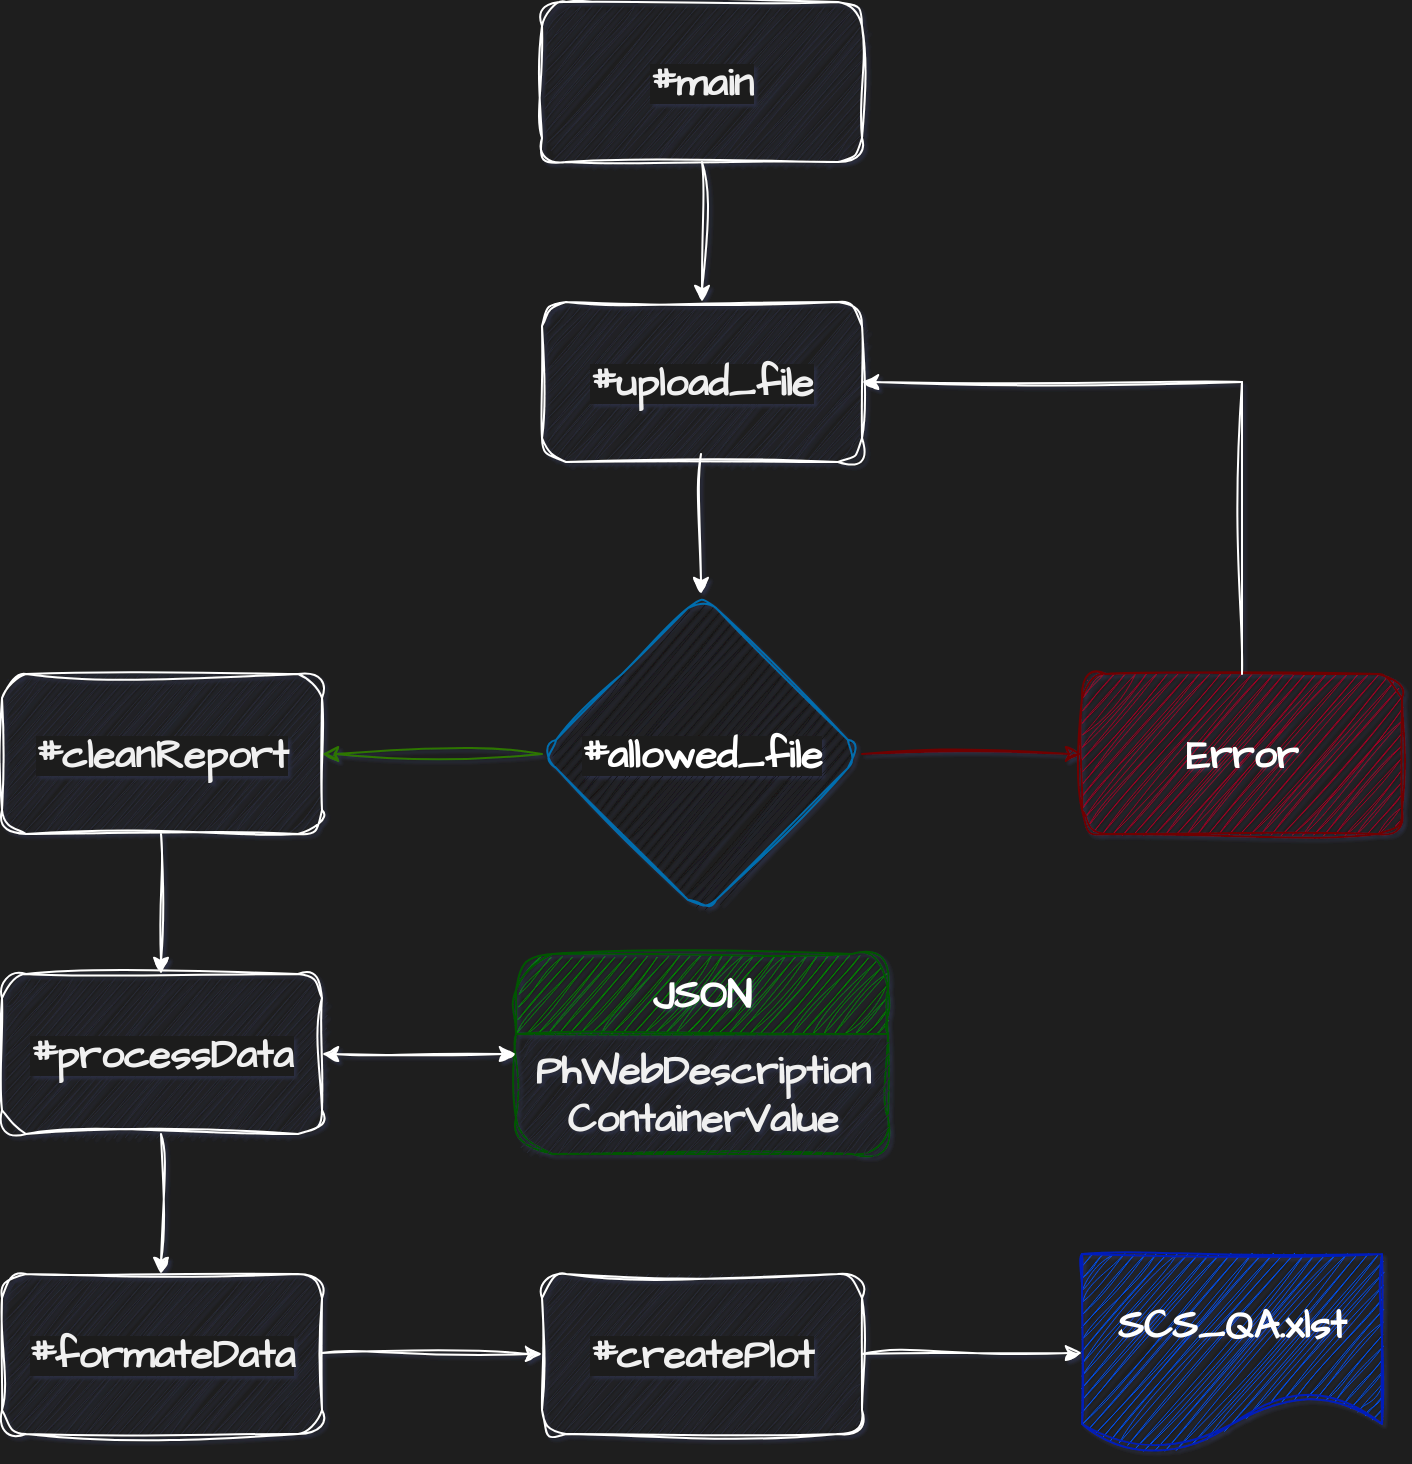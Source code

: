<mxfile>
    <diagram id="tub1gyYBaW6fBHoP5Xp-" name="Page-1">
        <mxGraphModel dx="1056" dy="559" grid="1" gridSize="10" guides="1" tooltips="1" connect="1" arrows="0" fold="1" page="1" pageScale="1" pageWidth="850" pageHeight="1100" background="#1E1E1E" math="0" shadow="1">
            <root>
                <mxCell id="0"/>
                <mxCell id="1" parent="0"/>
                <mxCell id="9" value="&lt;div style=&quot;background-color: rgb(30, 30, 30); font-size: 20px; line-height: 20px;&quot;&gt;&lt;span style=&quot;font-size: 20px;&quot;&gt;#&lt;/span&gt;&lt;span style=&quot;font-size: 20px;&quot;&gt;main&lt;/span&gt;&lt;/div&gt;" style="rounded=1;whiteSpace=wrap;html=1;strokeColor=#FFFFFF;fontFamily=Architects Daughter;fontSize=20;fontColor=#F0F0F0;fillColor=#282a36;sketch=1;curveFitting=1;jiggle=2;fontSource=https%3A%2F%2Ffonts.googleapis.com%2Fcss%3Ffamily%3DArchitects%2BDaughter;fontStyle=1" parent="1" vertex="1">
                    <mxGeometry x="370" y="100" width="160" height="80" as="geometry"/>
                </mxCell>
                <mxCell id="10" value="" style="endArrow=classic;html=1;fontFamily=Architects Daughter;fontSize=20;fontColor=#F0F0F0;exitX=0.5;exitY=1;exitDx=0;exitDy=0;entryX=0.5;entryY=0;entryDx=0;entryDy=0;sketch=1;curveFitting=1;jiggle=2;fontSource=https%3A%2F%2Ffonts.googleapis.com%2Fcss%3Ffamily%3DArchitects%2BDaughter;fontStyle=1;fillColor=#ffff88;strokeColor=#FFFFFF;" parent="1" source="9" target="21" edge="1">
                    <mxGeometry width="50" height="50" relative="1" as="geometry">
                        <mxPoint x="400" y="330" as="sourcePoint"/>
                        <mxPoint x="450" y="220" as="targetPoint"/>
                    </mxGeometry>
                </mxCell>
                <mxCell id="21" value="&lt;div style=&quot;background-color: rgb(30, 30, 30); font-size: 20px; line-height: 20px;&quot;&gt;&lt;span style=&quot;font-size: 20px;&quot;&gt;#upload_file&lt;/span&gt;&lt;/div&gt;" style="rounded=1;whiteSpace=wrap;html=1;strokeColor=#FFFFFF;fontFamily=Architects Daughter;fontSize=20;fontColor=#F0F0F0;fillColor=#282a36;sketch=1;curveFitting=1;jiggle=2;fontSource=https%3A%2F%2Ffonts.googleapis.com%2Fcss%3Ffamily%3DArchitects%2BDaughter;fontStyle=1" parent="1" vertex="1">
                    <mxGeometry x="370" y="250" width="160" height="80" as="geometry"/>
                </mxCell>
                <mxCell id="22" value="&lt;div style=&quot;background-color: rgb(30, 30, 30); font-size: 20px; line-height: 20px;&quot;&gt;&lt;span style=&quot;font-size: 20px;&quot;&gt;#allowed_file&lt;/span&gt;&lt;/div&gt;" style="rhombus;whiteSpace=wrap;html=1;strokeColor=#006EAF;fontFamily=Architects Daughter;fontSize=20;fontColor=#ffffff;fillColor=#171515;rounded=1;sketch=1;curveFitting=1;jiggle=2;fontSource=https%3A%2F%2Ffonts.googleapis.com%2Fcss%3Ffamily%3DArchitects%2BDaughter;fontStyle=1" parent="1" vertex="1">
                    <mxGeometry x="370" y="396" width="160" height="160" as="geometry"/>
                </mxCell>
                <mxCell id="23" value="" style="endArrow=classic;html=1;fontFamily=Architects Daughter;fontSize=20;fontColor=#F0F0F0;exitX=1;exitY=0.5;exitDx=0;exitDy=0;sketch=1;curveFitting=1;jiggle=2;fontSource=https%3A%2F%2Ffonts.googleapis.com%2Fcss%3Ffamily%3DArchitects%2BDaughter;fontStyle=1;fillColor=#a20025;strokeColor=#6F0000;" parent="1" source="22" edge="1">
                    <mxGeometry width="50" height="50" relative="1" as="geometry">
                        <mxPoint x="590" y="466" as="sourcePoint"/>
                        <mxPoint x="640" y="476" as="targetPoint"/>
                    </mxGeometry>
                </mxCell>
                <mxCell id="27" value="" style="endArrow=classic;html=1;fontFamily=Architects Daughter;fontSize=20;fontColor=#F0F0F0;exitX=0;exitY=0.5;exitDx=0;exitDy=0;sketch=1;curveFitting=1;jiggle=2;fontSource=https%3A%2F%2Ffonts.googleapis.com%2Fcss%3Ffamily%3DArchitects%2BDaughter;fontStyle=1;fillColor=#60a917;strokeColor=#2D7600;" parent="1" source="22" edge="1">
                    <mxGeometry width="50" height="50" relative="1" as="geometry">
                        <mxPoint x="260" y="475.5" as="sourcePoint"/>
                        <mxPoint x="260" y="476" as="targetPoint"/>
                    </mxGeometry>
                </mxCell>
                <mxCell id="29" value="&lt;div style=&quot;background-color: rgb(30, 30, 30); font-size: 20px; line-height: 20px;&quot;&gt;&lt;div style=&quot;line-height: 20px; font-size: 20px;&quot;&gt;&lt;span style=&quot;font-size: 20px;&quot;&gt;#&lt;/span&gt;&lt;span style=&quot;font-size: 20px;&quot;&gt;cleanReport&lt;/span&gt;&lt;/div&gt;&lt;/div&gt;" style="rounded=1;whiteSpace=wrap;html=1;strokeColor=#FFFFFF;fontFamily=Architects Daughter;fontSize=20;fontColor=#F0F0F0;fillColor=#282a36;sketch=1;curveFitting=1;jiggle=2;fontSource=https%3A%2F%2Ffonts.googleapis.com%2Fcss%3Ffamily%3DArchitects%2BDaughter;fontStyle=1" parent="1" vertex="1">
                    <mxGeometry x="100" y="436" width="160" height="80" as="geometry"/>
                </mxCell>
                <mxCell id="30" value="&lt;div style=&quot;background-color: rgb(30, 30, 30); font-size: 20px; line-height: 20px;&quot;&gt;&lt;div style=&quot;line-height: 20px; font-size: 20px;&quot;&gt;&lt;font style=&quot;font-size: 20px;&quot;&gt;#processData&lt;/font&gt;&lt;/div&gt;&lt;/div&gt;" style="rounded=1;whiteSpace=wrap;html=1;strokeColor=#FFFFFF;fontFamily=Architects Daughter;fontSize=20;fontColor=#F0F0F0;fillColor=#282a36;sketch=1;curveFitting=1;jiggle=2;fontSource=https%3A%2F%2Ffonts.googleapis.com%2Fcss%3Ffamily%3DArchitects%2BDaughter;fontStyle=1" parent="1" vertex="1">
                    <mxGeometry x="100" y="586" width="160" height="80" as="geometry"/>
                </mxCell>
                <mxCell id="31" value="" style="endArrow=classic;html=1;fontFamily=Architects Daughter;fontSize=20;fontColor=#F0F0F0;exitX=0.5;exitY=1;exitDx=0;exitDy=0;entryX=0.5;entryY=0;entryDx=0;entryDy=0;sketch=1;curveFitting=1;jiggle=2;fontSource=https%3A%2F%2Ffonts.googleapis.com%2Fcss%3Ffamily%3DArchitects%2BDaughter;fontStyle=1;strokeColor=#FFFFFF;" parent="1" edge="1">
                    <mxGeometry width="50" height="50" relative="1" as="geometry">
                        <mxPoint x="179.5" y="516" as="sourcePoint"/>
                        <mxPoint x="179.5" y="586" as="targetPoint"/>
                    </mxGeometry>
                </mxCell>
                <mxCell id="34" value="" style="endArrow=classic;html=1;fontFamily=Architects Daughter;fontSize=20;fontColor=#F0F0F0;exitX=0.5;exitY=1;exitDx=0;exitDy=0;entryX=0.5;entryY=0;entryDx=0;entryDy=0;sketch=1;curveFitting=1;jiggle=2;fontSource=https%3A%2F%2Ffonts.googleapis.com%2Fcss%3Ffamily%3DArchitects%2BDaughter;fontStyle=1;strokeColor=#FFFFFF;" parent="1" edge="1">
                    <mxGeometry width="50" height="50" relative="1" as="geometry">
                        <mxPoint x="179.5" y="666" as="sourcePoint"/>
                        <mxPoint x="179.5" y="736" as="targetPoint"/>
                    </mxGeometry>
                </mxCell>
                <mxCell id="37" value="JSON" style="swimlane;fontStyle=1;childLayout=stackLayout;horizontal=1;startSize=40;horizontalStack=0;resizeParent=1;resizeParentMax=0;resizeLast=0;collapsible=1;marginBottom=0;whiteSpace=wrap;html=1;fontFamily=Architects Daughter;fontSize=20;rounded=1;sketch=1;curveFitting=1;jiggle=2;fillColor=#008a00;strokeColor=#005700;fontSource=https%3A%2F%2Ffonts.googleapis.com%2Fcss%3Ffamily%3DArchitects%2BDaughter;fontColor=#ffffff;" parent="1" vertex="1">
                    <mxGeometry x="357" y="576" width="186" height="100" as="geometry"/>
                </mxCell>
                <mxCell id="58" value="PhWebDescription&lt;br style=&quot;font-size: 20px;&quot;&gt;ContainerValue" style="text;html=1;align=center;verticalAlign=middle;resizable=0;points=[];autosize=1;strokeColor=none;fillColor=#282a36;fontSize=20;fontFamily=Architects Daughter;fontColor=#F0F0F0;rounded=1;sketch=1;curveFitting=1;jiggle=2;fontSource=https%3A%2F%2Ffonts.googleapis.com%2Fcss%3Ffamily%3DArchitects%2BDaughter;fontStyle=1" parent="37" vertex="1">
                    <mxGeometry y="40" width="186" height="60" as="geometry"/>
                </mxCell>
                <mxCell id="41" value="" style="endArrow=classic;startArrow=classic;html=1;fontFamily=Architects Daughter;fontSize=20;fontColor=#F0F0F0;exitX=1;exitY=0.5;exitDx=0;exitDy=0;entryX=0;entryY=0.5;entryDx=0;entryDy=0;sketch=1;curveFitting=1;jiggle=2;fontSource=https%3A%2F%2Ffonts.googleapis.com%2Fcss%3Ffamily%3DArchitects%2BDaughter;fontStyle=1;strokeColor=#FFFFFF;" parent="1" source="30" target="37" edge="1">
                    <mxGeometry width="50" height="50" relative="1" as="geometry">
                        <mxPoint x="400" y="756" as="sourcePoint"/>
                        <mxPoint x="370" y="691" as="targetPoint"/>
                    </mxGeometry>
                </mxCell>
                <mxCell id="42" value="&lt;div style=&quot;background-color: rgb(30, 30, 30); font-size: 20px; line-height: 20px;&quot;&gt;&lt;div style=&quot;line-height: 20px; font-size: 20px;&quot;&gt;&lt;font style=&quot;font-size: 20px;&quot;&gt;#formateData&lt;/font&gt;&lt;/div&gt;&lt;/div&gt;" style="rounded=1;whiteSpace=wrap;html=1;strokeColor=#FFFFFF;fontFamily=Architects Daughter;fontSize=20;fontColor=#F0F0F0;fillColor=#282a36;sketch=1;curveFitting=1;jiggle=2;fontSource=https%3A%2F%2Ffonts.googleapis.com%2Fcss%3Ffamily%3DArchitects%2BDaughter;fontStyle=1" parent="1" vertex="1">
                    <mxGeometry x="100" y="736" width="160" height="80" as="geometry"/>
                </mxCell>
                <mxCell id="44" value="" style="endArrow=classic;html=1;fontFamily=Architects Daughter;fontSize=20;fontColor=#F0F0F0;exitX=1;exitY=0.5;exitDx=0;exitDy=0;entryX=0;entryY=0.5;entryDx=0;entryDy=0;sketch=1;curveFitting=1;jiggle=2;fontSource=https%3A%2F%2Ffonts.googleapis.com%2Fcss%3Ffamily%3DArchitects%2BDaughter;fontStyle=1;strokeColor=#FFFFFF;" parent="1" target="45" edge="1">
                    <mxGeometry width="50" height="50" relative="1" as="geometry">
                        <mxPoint x="260" y="775.5" as="sourcePoint"/>
                        <mxPoint x="370" y="775.5" as="targetPoint"/>
                    </mxGeometry>
                </mxCell>
                <mxCell id="45" value="&lt;div style=&quot;background-color: rgb(30, 30, 30); font-size: 20px; line-height: 20px;&quot;&gt;&lt;div style=&quot;line-height: 20px; font-size: 20px;&quot;&gt;&lt;font style=&quot;font-size: 20px;&quot;&gt;#createPlot&lt;/font&gt;&lt;/div&gt;&lt;/div&gt;" style="rounded=1;whiteSpace=wrap;html=1;strokeColor=#FFFFFF;fontFamily=Architects Daughter;fontSize=20;fontColor=#F0F0F0;fillColor=#282a36;sketch=1;curveFitting=1;jiggle=2;fontSource=https%3A%2F%2Ffonts.googleapis.com%2Fcss%3Ffamily%3DArchitects%2BDaughter;fontStyle=1" parent="1" vertex="1">
                    <mxGeometry x="370" y="736" width="160" height="80" as="geometry"/>
                </mxCell>
                <mxCell id="48" value="" style="endArrow=classic;html=1;fontFamily=Architects Daughter;fontSize=20;fontColor=#F0F0F0;exitX=1;exitY=0.5;exitDx=0;exitDy=0;sketch=1;curveFitting=1;jiggle=2;fontSource=https%3A%2F%2Ffonts.googleapis.com%2Fcss%3Ffamily%3DArchitects%2BDaughter;fontStyle=1;strokeColor=#FFFFFF;" parent="1" source="45" edge="1">
                    <mxGeometry width="50" height="50" relative="1" as="geometry">
                        <mxPoint x="530" y="775.5" as="sourcePoint"/>
                        <mxPoint x="640" y="775.5" as="targetPoint"/>
                    </mxGeometry>
                </mxCell>
                <mxCell id="53" value="Error" style="rounded=1;whiteSpace=wrap;html=1;strokeColor=#6F0000;fontFamily=Architects Daughter;fontSize=20;fontColor=#ffffff;fillColor=#a20025;sketch=1;curveFitting=1;jiggle=2;fontSource=https%3A%2F%2Ffonts.googleapis.com%2Fcss%3Ffamily%3DArchitects%2BDaughter;fontStyle=1" parent="1" vertex="1">
                    <mxGeometry x="640" y="436" width="160" height="80" as="geometry"/>
                </mxCell>
                <mxCell id="55" value="" style="endArrow=none;html=1;fontFamily=Architects Daughter;fontSize=20;fontColor=#F0F0F0;exitX=0.5;exitY=0;exitDx=0;exitDy=0;sketch=1;curveFitting=1;jiggle=2;fontSource=https%3A%2F%2Ffonts.googleapis.com%2Fcss%3Ffamily%3DArchitects%2BDaughter;fontStyle=1;strokeColor=#FFFFFF;" parent="1" source="53" edge="1">
                    <mxGeometry width="50" height="50" relative="1" as="geometry">
                        <mxPoint x="400" y="330" as="sourcePoint"/>
                        <mxPoint x="720" y="290" as="targetPoint"/>
                    </mxGeometry>
                </mxCell>
                <mxCell id="56" value="" style="endArrow=classic;html=1;fontFamily=Architects Daughter;fontSize=20;fontColor=#F0F0F0;entryX=1;entryY=0.5;entryDx=0;entryDy=0;sketch=1;curveFitting=1;jiggle=2;fontSource=https%3A%2F%2Ffonts.googleapis.com%2Fcss%3Ffamily%3DArchitects%2BDaughter;fontStyle=1;strokeColor=#FFFFFF;" parent="1" target="21" edge="1">
                    <mxGeometry width="50" height="50" relative="1" as="geometry">
                        <mxPoint x="720" y="290" as="sourcePoint"/>
                        <mxPoint x="450" y="280" as="targetPoint"/>
                    </mxGeometry>
                </mxCell>
                <mxCell id="60" value="SCS_QA.xlst" style="shape=document;whiteSpace=wrap;html=1;boundedLbl=1;strokeColor=#001DBC;fontFamily=Architects Daughter;fontSize=20;fontColor=#ffffff;fillColor=#0050ef;rounded=1;sketch=1;curveFitting=1;jiggle=2;fontSource=https%3A%2F%2Ffonts.googleapis.com%2Fcss%3Ffamily%3DArchitects%2BDaughter;fontStyle=1" parent="1" vertex="1">
                    <mxGeometry x="640" y="726" width="150" height="100" as="geometry"/>
                </mxCell>
                <mxCell id="61" value="" style="endArrow=classic;html=1;fontFamily=Architects Daughter;fontSize=20;fontColor=#F0F0F0;exitX=0.5;exitY=1;exitDx=0;exitDy=0;entryX=0.5;entryY=0;entryDx=0;entryDy=0;sketch=1;curveFitting=1;jiggle=2;fontSource=https%3A%2F%2Ffonts.googleapis.com%2Fcss%3Ffamily%3DArchitects%2BDaughter;fontStyle=1;strokeColor=#FFFFFF;" parent="1" edge="1">
                    <mxGeometry width="50" height="50" relative="1" as="geometry">
                        <mxPoint x="449.5" y="326" as="sourcePoint"/>
                        <mxPoint x="449.5" y="396" as="targetPoint"/>
                    </mxGeometry>
                </mxCell>
            </root>
        </mxGraphModel>
    </diagram>
</mxfile>